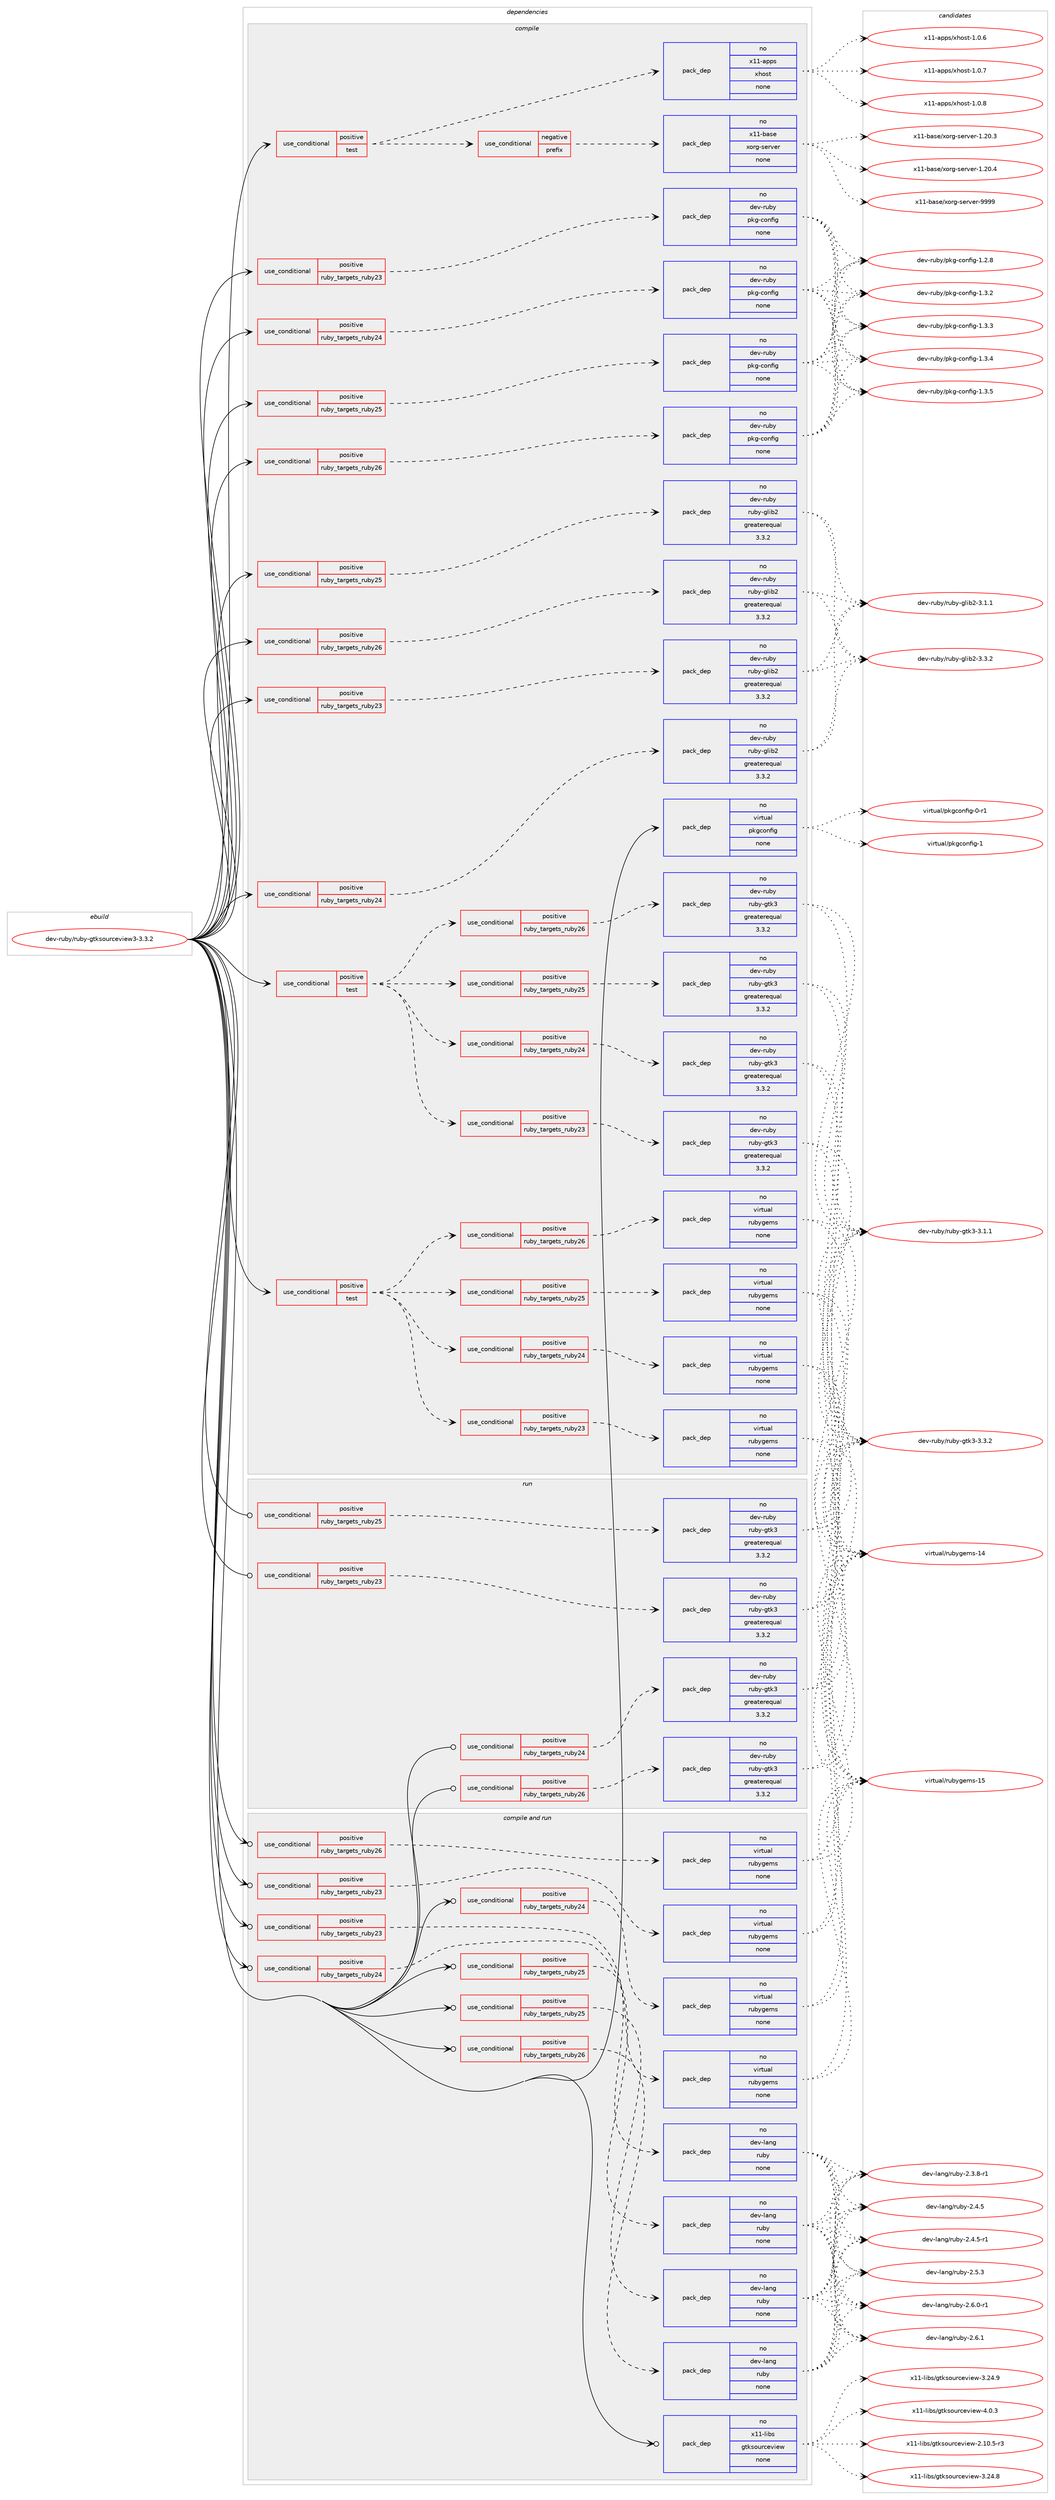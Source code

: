 digraph prolog {

# *************
# Graph options
# *************

newrank=true;
concentrate=true;
compound=true;
graph [rankdir=LR,fontname=Helvetica,fontsize=10,ranksep=1.5];#, ranksep=2.5, nodesep=0.2];
edge  [arrowhead=vee];
node  [fontname=Helvetica,fontsize=10];

# **********
# The ebuild
# **********

subgraph cluster_leftcol {
color=gray;
rank=same;
label=<<i>ebuild</i>>;
id [label="dev-ruby/ruby-gtksourceview3-3.3.2", color=red, width=4, href="../dev-ruby/ruby-gtksourceview3-3.3.2.svg"];
}

# ****************
# The dependencies
# ****************

subgraph cluster_midcol {
color=gray;
label=<<i>dependencies</i>>;
subgraph cluster_compile {
fillcolor="#eeeeee";
style=filled;
label=<<i>compile</i>>;
subgraph cond415512 {
dependency1524106 [label=<<TABLE BORDER="0" CELLBORDER="1" CELLSPACING="0" CELLPADDING="4"><TR><TD ROWSPAN="3" CELLPADDING="10">use_conditional</TD></TR><TR><TD>positive</TD></TR><TR><TD>ruby_targets_ruby23</TD></TR></TABLE>>, shape=none, color=red];
subgraph pack1085088 {
dependency1524107 [label=<<TABLE BORDER="0" CELLBORDER="1" CELLSPACING="0" CELLPADDING="4" WIDTH="220"><TR><TD ROWSPAN="6" CELLPADDING="30">pack_dep</TD></TR><TR><TD WIDTH="110">no</TD></TR><TR><TD>dev-ruby</TD></TR><TR><TD>pkg-config</TD></TR><TR><TD>none</TD></TR><TR><TD></TD></TR></TABLE>>, shape=none, color=blue];
}
dependency1524106:e -> dependency1524107:w [weight=20,style="dashed",arrowhead="vee"];
}
id:e -> dependency1524106:w [weight=20,style="solid",arrowhead="vee"];
subgraph cond415513 {
dependency1524108 [label=<<TABLE BORDER="0" CELLBORDER="1" CELLSPACING="0" CELLPADDING="4"><TR><TD ROWSPAN="3" CELLPADDING="10">use_conditional</TD></TR><TR><TD>positive</TD></TR><TR><TD>ruby_targets_ruby23</TD></TR></TABLE>>, shape=none, color=red];
subgraph pack1085089 {
dependency1524109 [label=<<TABLE BORDER="0" CELLBORDER="1" CELLSPACING="0" CELLPADDING="4" WIDTH="220"><TR><TD ROWSPAN="6" CELLPADDING="30">pack_dep</TD></TR><TR><TD WIDTH="110">no</TD></TR><TR><TD>dev-ruby</TD></TR><TR><TD>ruby-glib2</TD></TR><TR><TD>greaterequal</TD></TR><TR><TD>3.3.2</TD></TR></TABLE>>, shape=none, color=blue];
}
dependency1524108:e -> dependency1524109:w [weight=20,style="dashed",arrowhead="vee"];
}
id:e -> dependency1524108:w [weight=20,style="solid",arrowhead="vee"];
subgraph cond415514 {
dependency1524110 [label=<<TABLE BORDER="0" CELLBORDER="1" CELLSPACING="0" CELLPADDING="4"><TR><TD ROWSPAN="3" CELLPADDING="10">use_conditional</TD></TR><TR><TD>positive</TD></TR><TR><TD>ruby_targets_ruby24</TD></TR></TABLE>>, shape=none, color=red];
subgraph pack1085090 {
dependency1524111 [label=<<TABLE BORDER="0" CELLBORDER="1" CELLSPACING="0" CELLPADDING="4" WIDTH="220"><TR><TD ROWSPAN="6" CELLPADDING="30">pack_dep</TD></TR><TR><TD WIDTH="110">no</TD></TR><TR><TD>dev-ruby</TD></TR><TR><TD>pkg-config</TD></TR><TR><TD>none</TD></TR><TR><TD></TD></TR></TABLE>>, shape=none, color=blue];
}
dependency1524110:e -> dependency1524111:w [weight=20,style="dashed",arrowhead="vee"];
}
id:e -> dependency1524110:w [weight=20,style="solid",arrowhead="vee"];
subgraph cond415515 {
dependency1524112 [label=<<TABLE BORDER="0" CELLBORDER="1" CELLSPACING="0" CELLPADDING="4"><TR><TD ROWSPAN="3" CELLPADDING="10">use_conditional</TD></TR><TR><TD>positive</TD></TR><TR><TD>ruby_targets_ruby24</TD></TR></TABLE>>, shape=none, color=red];
subgraph pack1085091 {
dependency1524113 [label=<<TABLE BORDER="0" CELLBORDER="1" CELLSPACING="0" CELLPADDING="4" WIDTH="220"><TR><TD ROWSPAN="6" CELLPADDING="30">pack_dep</TD></TR><TR><TD WIDTH="110">no</TD></TR><TR><TD>dev-ruby</TD></TR><TR><TD>ruby-glib2</TD></TR><TR><TD>greaterequal</TD></TR><TR><TD>3.3.2</TD></TR></TABLE>>, shape=none, color=blue];
}
dependency1524112:e -> dependency1524113:w [weight=20,style="dashed",arrowhead="vee"];
}
id:e -> dependency1524112:w [weight=20,style="solid",arrowhead="vee"];
subgraph cond415516 {
dependency1524114 [label=<<TABLE BORDER="0" CELLBORDER="1" CELLSPACING="0" CELLPADDING="4"><TR><TD ROWSPAN="3" CELLPADDING="10">use_conditional</TD></TR><TR><TD>positive</TD></TR><TR><TD>ruby_targets_ruby25</TD></TR></TABLE>>, shape=none, color=red];
subgraph pack1085092 {
dependency1524115 [label=<<TABLE BORDER="0" CELLBORDER="1" CELLSPACING="0" CELLPADDING="4" WIDTH="220"><TR><TD ROWSPAN="6" CELLPADDING="30">pack_dep</TD></TR><TR><TD WIDTH="110">no</TD></TR><TR><TD>dev-ruby</TD></TR><TR><TD>pkg-config</TD></TR><TR><TD>none</TD></TR><TR><TD></TD></TR></TABLE>>, shape=none, color=blue];
}
dependency1524114:e -> dependency1524115:w [weight=20,style="dashed",arrowhead="vee"];
}
id:e -> dependency1524114:w [weight=20,style="solid",arrowhead="vee"];
subgraph cond415517 {
dependency1524116 [label=<<TABLE BORDER="0" CELLBORDER="1" CELLSPACING="0" CELLPADDING="4"><TR><TD ROWSPAN="3" CELLPADDING="10">use_conditional</TD></TR><TR><TD>positive</TD></TR><TR><TD>ruby_targets_ruby25</TD></TR></TABLE>>, shape=none, color=red];
subgraph pack1085093 {
dependency1524117 [label=<<TABLE BORDER="0" CELLBORDER="1" CELLSPACING="0" CELLPADDING="4" WIDTH="220"><TR><TD ROWSPAN="6" CELLPADDING="30">pack_dep</TD></TR><TR><TD WIDTH="110">no</TD></TR><TR><TD>dev-ruby</TD></TR><TR><TD>ruby-glib2</TD></TR><TR><TD>greaterequal</TD></TR><TR><TD>3.3.2</TD></TR></TABLE>>, shape=none, color=blue];
}
dependency1524116:e -> dependency1524117:w [weight=20,style="dashed",arrowhead="vee"];
}
id:e -> dependency1524116:w [weight=20,style="solid",arrowhead="vee"];
subgraph cond415518 {
dependency1524118 [label=<<TABLE BORDER="0" CELLBORDER="1" CELLSPACING="0" CELLPADDING="4"><TR><TD ROWSPAN="3" CELLPADDING="10">use_conditional</TD></TR><TR><TD>positive</TD></TR><TR><TD>ruby_targets_ruby26</TD></TR></TABLE>>, shape=none, color=red];
subgraph pack1085094 {
dependency1524119 [label=<<TABLE BORDER="0" CELLBORDER="1" CELLSPACING="0" CELLPADDING="4" WIDTH="220"><TR><TD ROWSPAN="6" CELLPADDING="30">pack_dep</TD></TR><TR><TD WIDTH="110">no</TD></TR><TR><TD>dev-ruby</TD></TR><TR><TD>pkg-config</TD></TR><TR><TD>none</TD></TR><TR><TD></TD></TR></TABLE>>, shape=none, color=blue];
}
dependency1524118:e -> dependency1524119:w [weight=20,style="dashed",arrowhead="vee"];
}
id:e -> dependency1524118:w [weight=20,style="solid",arrowhead="vee"];
subgraph cond415519 {
dependency1524120 [label=<<TABLE BORDER="0" CELLBORDER="1" CELLSPACING="0" CELLPADDING="4"><TR><TD ROWSPAN="3" CELLPADDING="10">use_conditional</TD></TR><TR><TD>positive</TD></TR><TR><TD>ruby_targets_ruby26</TD></TR></TABLE>>, shape=none, color=red];
subgraph pack1085095 {
dependency1524121 [label=<<TABLE BORDER="0" CELLBORDER="1" CELLSPACING="0" CELLPADDING="4" WIDTH="220"><TR><TD ROWSPAN="6" CELLPADDING="30">pack_dep</TD></TR><TR><TD WIDTH="110">no</TD></TR><TR><TD>dev-ruby</TD></TR><TR><TD>ruby-glib2</TD></TR><TR><TD>greaterequal</TD></TR><TR><TD>3.3.2</TD></TR></TABLE>>, shape=none, color=blue];
}
dependency1524120:e -> dependency1524121:w [weight=20,style="dashed",arrowhead="vee"];
}
id:e -> dependency1524120:w [weight=20,style="solid",arrowhead="vee"];
subgraph cond415520 {
dependency1524122 [label=<<TABLE BORDER="0" CELLBORDER="1" CELLSPACING="0" CELLPADDING="4"><TR><TD ROWSPAN="3" CELLPADDING="10">use_conditional</TD></TR><TR><TD>positive</TD></TR><TR><TD>test</TD></TR></TABLE>>, shape=none, color=red];
subgraph cond415521 {
dependency1524123 [label=<<TABLE BORDER="0" CELLBORDER="1" CELLSPACING="0" CELLPADDING="4"><TR><TD ROWSPAN="3" CELLPADDING="10">use_conditional</TD></TR><TR><TD>negative</TD></TR><TR><TD>prefix</TD></TR></TABLE>>, shape=none, color=red];
subgraph pack1085096 {
dependency1524124 [label=<<TABLE BORDER="0" CELLBORDER="1" CELLSPACING="0" CELLPADDING="4" WIDTH="220"><TR><TD ROWSPAN="6" CELLPADDING="30">pack_dep</TD></TR><TR><TD WIDTH="110">no</TD></TR><TR><TD>x11-base</TD></TR><TR><TD>xorg-server</TD></TR><TR><TD>none</TD></TR><TR><TD></TD></TR></TABLE>>, shape=none, color=blue];
}
dependency1524123:e -> dependency1524124:w [weight=20,style="dashed",arrowhead="vee"];
}
dependency1524122:e -> dependency1524123:w [weight=20,style="dashed",arrowhead="vee"];
subgraph pack1085097 {
dependency1524125 [label=<<TABLE BORDER="0" CELLBORDER="1" CELLSPACING="0" CELLPADDING="4" WIDTH="220"><TR><TD ROWSPAN="6" CELLPADDING="30">pack_dep</TD></TR><TR><TD WIDTH="110">no</TD></TR><TR><TD>x11-apps</TD></TR><TR><TD>xhost</TD></TR><TR><TD>none</TD></TR><TR><TD></TD></TR></TABLE>>, shape=none, color=blue];
}
dependency1524122:e -> dependency1524125:w [weight=20,style="dashed",arrowhead="vee"];
}
id:e -> dependency1524122:w [weight=20,style="solid",arrowhead="vee"];
subgraph cond415522 {
dependency1524126 [label=<<TABLE BORDER="0" CELLBORDER="1" CELLSPACING="0" CELLPADDING="4"><TR><TD ROWSPAN="3" CELLPADDING="10">use_conditional</TD></TR><TR><TD>positive</TD></TR><TR><TD>test</TD></TR></TABLE>>, shape=none, color=red];
subgraph cond415523 {
dependency1524127 [label=<<TABLE BORDER="0" CELLBORDER="1" CELLSPACING="0" CELLPADDING="4"><TR><TD ROWSPAN="3" CELLPADDING="10">use_conditional</TD></TR><TR><TD>positive</TD></TR><TR><TD>ruby_targets_ruby23</TD></TR></TABLE>>, shape=none, color=red];
subgraph pack1085098 {
dependency1524128 [label=<<TABLE BORDER="0" CELLBORDER="1" CELLSPACING="0" CELLPADDING="4" WIDTH="220"><TR><TD ROWSPAN="6" CELLPADDING="30">pack_dep</TD></TR><TR><TD WIDTH="110">no</TD></TR><TR><TD>dev-ruby</TD></TR><TR><TD>ruby-gtk3</TD></TR><TR><TD>greaterequal</TD></TR><TR><TD>3.3.2</TD></TR></TABLE>>, shape=none, color=blue];
}
dependency1524127:e -> dependency1524128:w [weight=20,style="dashed",arrowhead="vee"];
}
dependency1524126:e -> dependency1524127:w [weight=20,style="dashed",arrowhead="vee"];
subgraph cond415524 {
dependency1524129 [label=<<TABLE BORDER="0" CELLBORDER="1" CELLSPACING="0" CELLPADDING="4"><TR><TD ROWSPAN="3" CELLPADDING="10">use_conditional</TD></TR><TR><TD>positive</TD></TR><TR><TD>ruby_targets_ruby24</TD></TR></TABLE>>, shape=none, color=red];
subgraph pack1085099 {
dependency1524130 [label=<<TABLE BORDER="0" CELLBORDER="1" CELLSPACING="0" CELLPADDING="4" WIDTH="220"><TR><TD ROWSPAN="6" CELLPADDING="30">pack_dep</TD></TR><TR><TD WIDTH="110">no</TD></TR><TR><TD>dev-ruby</TD></TR><TR><TD>ruby-gtk3</TD></TR><TR><TD>greaterequal</TD></TR><TR><TD>3.3.2</TD></TR></TABLE>>, shape=none, color=blue];
}
dependency1524129:e -> dependency1524130:w [weight=20,style="dashed",arrowhead="vee"];
}
dependency1524126:e -> dependency1524129:w [weight=20,style="dashed",arrowhead="vee"];
subgraph cond415525 {
dependency1524131 [label=<<TABLE BORDER="0" CELLBORDER="1" CELLSPACING="0" CELLPADDING="4"><TR><TD ROWSPAN="3" CELLPADDING="10">use_conditional</TD></TR><TR><TD>positive</TD></TR><TR><TD>ruby_targets_ruby25</TD></TR></TABLE>>, shape=none, color=red];
subgraph pack1085100 {
dependency1524132 [label=<<TABLE BORDER="0" CELLBORDER="1" CELLSPACING="0" CELLPADDING="4" WIDTH="220"><TR><TD ROWSPAN="6" CELLPADDING="30">pack_dep</TD></TR><TR><TD WIDTH="110">no</TD></TR><TR><TD>dev-ruby</TD></TR><TR><TD>ruby-gtk3</TD></TR><TR><TD>greaterequal</TD></TR><TR><TD>3.3.2</TD></TR></TABLE>>, shape=none, color=blue];
}
dependency1524131:e -> dependency1524132:w [weight=20,style="dashed",arrowhead="vee"];
}
dependency1524126:e -> dependency1524131:w [weight=20,style="dashed",arrowhead="vee"];
subgraph cond415526 {
dependency1524133 [label=<<TABLE BORDER="0" CELLBORDER="1" CELLSPACING="0" CELLPADDING="4"><TR><TD ROWSPAN="3" CELLPADDING="10">use_conditional</TD></TR><TR><TD>positive</TD></TR><TR><TD>ruby_targets_ruby26</TD></TR></TABLE>>, shape=none, color=red];
subgraph pack1085101 {
dependency1524134 [label=<<TABLE BORDER="0" CELLBORDER="1" CELLSPACING="0" CELLPADDING="4" WIDTH="220"><TR><TD ROWSPAN="6" CELLPADDING="30">pack_dep</TD></TR><TR><TD WIDTH="110">no</TD></TR><TR><TD>dev-ruby</TD></TR><TR><TD>ruby-gtk3</TD></TR><TR><TD>greaterequal</TD></TR><TR><TD>3.3.2</TD></TR></TABLE>>, shape=none, color=blue];
}
dependency1524133:e -> dependency1524134:w [weight=20,style="dashed",arrowhead="vee"];
}
dependency1524126:e -> dependency1524133:w [weight=20,style="dashed",arrowhead="vee"];
}
id:e -> dependency1524126:w [weight=20,style="solid",arrowhead="vee"];
subgraph cond415527 {
dependency1524135 [label=<<TABLE BORDER="0" CELLBORDER="1" CELLSPACING="0" CELLPADDING="4"><TR><TD ROWSPAN="3" CELLPADDING="10">use_conditional</TD></TR><TR><TD>positive</TD></TR><TR><TD>test</TD></TR></TABLE>>, shape=none, color=red];
subgraph cond415528 {
dependency1524136 [label=<<TABLE BORDER="0" CELLBORDER="1" CELLSPACING="0" CELLPADDING="4"><TR><TD ROWSPAN="3" CELLPADDING="10">use_conditional</TD></TR><TR><TD>positive</TD></TR><TR><TD>ruby_targets_ruby23</TD></TR></TABLE>>, shape=none, color=red];
subgraph pack1085102 {
dependency1524137 [label=<<TABLE BORDER="0" CELLBORDER="1" CELLSPACING="0" CELLPADDING="4" WIDTH="220"><TR><TD ROWSPAN="6" CELLPADDING="30">pack_dep</TD></TR><TR><TD WIDTH="110">no</TD></TR><TR><TD>virtual</TD></TR><TR><TD>rubygems</TD></TR><TR><TD>none</TD></TR><TR><TD></TD></TR></TABLE>>, shape=none, color=blue];
}
dependency1524136:e -> dependency1524137:w [weight=20,style="dashed",arrowhead="vee"];
}
dependency1524135:e -> dependency1524136:w [weight=20,style="dashed",arrowhead="vee"];
subgraph cond415529 {
dependency1524138 [label=<<TABLE BORDER="0" CELLBORDER="1" CELLSPACING="0" CELLPADDING="4"><TR><TD ROWSPAN="3" CELLPADDING="10">use_conditional</TD></TR><TR><TD>positive</TD></TR><TR><TD>ruby_targets_ruby24</TD></TR></TABLE>>, shape=none, color=red];
subgraph pack1085103 {
dependency1524139 [label=<<TABLE BORDER="0" CELLBORDER="1" CELLSPACING="0" CELLPADDING="4" WIDTH="220"><TR><TD ROWSPAN="6" CELLPADDING="30">pack_dep</TD></TR><TR><TD WIDTH="110">no</TD></TR><TR><TD>virtual</TD></TR><TR><TD>rubygems</TD></TR><TR><TD>none</TD></TR><TR><TD></TD></TR></TABLE>>, shape=none, color=blue];
}
dependency1524138:e -> dependency1524139:w [weight=20,style="dashed",arrowhead="vee"];
}
dependency1524135:e -> dependency1524138:w [weight=20,style="dashed",arrowhead="vee"];
subgraph cond415530 {
dependency1524140 [label=<<TABLE BORDER="0" CELLBORDER="1" CELLSPACING="0" CELLPADDING="4"><TR><TD ROWSPAN="3" CELLPADDING="10">use_conditional</TD></TR><TR><TD>positive</TD></TR><TR><TD>ruby_targets_ruby25</TD></TR></TABLE>>, shape=none, color=red];
subgraph pack1085104 {
dependency1524141 [label=<<TABLE BORDER="0" CELLBORDER="1" CELLSPACING="0" CELLPADDING="4" WIDTH="220"><TR><TD ROWSPAN="6" CELLPADDING="30">pack_dep</TD></TR><TR><TD WIDTH="110">no</TD></TR><TR><TD>virtual</TD></TR><TR><TD>rubygems</TD></TR><TR><TD>none</TD></TR><TR><TD></TD></TR></TABLE>>, shape=none, color=blue];
}
dependency1524140:e -> dependency1524141:w [weight=20,style="dashed",arrowhead="vee"];
}
dependency1524135:e -> dependency1524140:w [weight=20,style="dashed",arrowhead="vee"];
subgraph cond415531 {
dependency1524142 [label=<<TABLE BORDER="0" CELLBORDER="1" CELLSPACING="0" CELLPADDING="4"><TR><TD ROWSPAN="3" CELLPADDING="10">use_conditional</TD></TR><TR><TD>positive</TD></TR><TR><TD>ruby_targets_ruby26</TD></TR></TABLE>>, shape=none, color=red];
subgraph pack1085105 {
dependency1524143 [label=<<TABLE BORDER="0" CELLBORDER="1" CELLSPACING="0" CELLPADDING="4" WIDTH="220"><TR><TD ROWSPAN="6" CELLPADDING="30">pack_dep</TD></TR><TR><TD WIDTH="110">no</TD></TR><TR><TD>virtual</TD></TR><TR><TD>rubygems</TD></TR><TR><TD>none</TD></TR><TR><TD></TD></TR></TABLE>>, shape=none, color=blue];
}
dependency1524142:e -> dependency1524143:w [weight=20,style="dashed",arrowhead="vee"];
}
dependency1524135:e -> dependency1524142:w [weight=20,style="dashed",arrowhead="vee"];
}
id:e -> dependency1524135:w [weight=20,style="solid",arrowhead="vee"];
subgraph pack1085106 {
dependency1524144 [label=<<TABLE BORDER="0" CELLBORDER="1" CELLSPACING="0" CELLPADDING="4" WIDTH="220"><TR><TD ROWSPAN="6" CELLPADDING="30">pack_dep</TD></TR><TR><TD WIDTH="110">no</TD></TR><TR><TD>virtual</TD></TR><TR><TD>pkgconfig</TD></TR><TR><TD>none</TD></TR><TR><TD></TD></TR></TABLE>>, shape=none, color=blue];
}
id:e -> dependency1524144:w [weight=20,style="solid",arrowhead="vee"];
}
subgraph cluster_compileandrun {
fillcolor="#eeeeee";
style=filled;
label=<<i>compile and run</i>>;
subgraph cond415532 {
dependency1524145 [label=<<TABLE BORDER="0" CELLBORDER="1" CELLSPACING="0" CELLPADDING="4"><TR><TD ROWSPAN="3" CELLPADDING="10">use_conditional</TD></TR><TR><TD>positive</TD></TR><TR><TD>ruby_targets_ruby23</TD></TR></TABLE>>, shape=none, color=red];
subgraph pack1085107 {
dependency1524146 [label=<<TABLE BORDER="0" CELLBORDER="1" CELLSPACING="0" CELLPADDING="4" WIDTH="220"><TR><TD ROWSPAN="6" CELLPADDING="30">pack_dep</TD></TR><TR><TD WIDTH="110">no</TD></TR><TR><TD>dev-lang</TD></TR><TR><TD>ruby</TD></TR><TR><TD>none</TD></TR><TR><TD></TD></TR></TABLE>>, shape=none, color=blue];
}
dependency1524145:e -> dependency1524146:w [weight=20,style="dashed",arrowhead="vee"];
}
id:e -> dependency1524145:w [weight=20,style="solid",arrowhead="odotvee"];
subgraph cond415533 {
dependency1524147 [label=<<TABLE BORDER="0" CELLBORDER="1" CELLSPACING="0" CELLPADDING="4"><TR><TD ROWSPAN="3" CELLPADDING="10">use_conditional</TD></TR><TR><TD>positive</TD></TR><TR><TD>ruby_targets_ruby23</TD></TR></TABLE>>, shape=none, color=red];
subgraph pack1085108 {
dependency1524148 [label=<<TABLE BORDER="0" CELLBORDER="1" CELLSPACING="0" CELLPADDING="4" WIDTH="220"><TR><TD ROWSPAN="6" CELLPADDING="30">pack_dep</TD></TR><TR><TD WIDTH="110">no</TD></TR><TR><TD>virtual</TD></TR><TR><TD>rubygems</TD></TR><TR><TD>none</TD></TR><TR><TD></TD></TR></TABLE>>, shape=none, color=blue];
}
dependency1524147:e -> dependency1524148:w [weight=20,style="dashed",arrowhead="vee"];
}
id:e -> dependency1524147:w [weight=20,style="solid",arrowhead="odotvee"];
subgraph cond415534 {
dependency1524149 [label=<<TABLE BORDER="0" CELLBORDER="1" CELLSPACING="0" CELLPADDING="4"><TR><TD ROWSPAN="3" CELLPADDING="10">use_conditional</TD></TR><TR><TD>positive</TD></TR><TR><TD>ruby_targets_ruby24</TD></TR></TABLE>>, shape=none, color=red];
subgraph pack1085109 {
dependency1524150 [label=<<TABLE BORDER="0" CELLBORDER="1" CELLSPACING="0" CELLPADDING="4" WIDTH="220"><TR><TD ROWSPAN="6" CELLPADDING="30">pack_dep</TD></TR><TR><TD WIDTH="110">no</TD></TR><TR><TD>dev-lang</TD></TR><TR><TD>ruby</TD></TR><TR><TD>none</TD></TR><TR><TD></TD></TR></TABLE>>, shape=none, color=blue];
}
dependency1524149:e -> dependency1524150:w [weight=20,style="dashed",arrowhead="vee"];
}
id:e -> dependency1524149:w [weight=20,style="solid",arrowhead="odotvee"];
subgraph cond415535 {
dependency1524151 [label=<<TABLE BORDER="0" CELLBORDER="1" CELLSPACING="0" CELLPADDING="4"><TR><TD ROWSPAN="3" CELLPADDING="10">use_conditional</TD></TR><TR><TD>positive</TD></TR><TR><TD>ruby_targets_ruby24</TD></TR></TABLE>>, shape=none, color=red];
subgraph pack1085110 {
dependency1524152 [label=<<TABLE BORDER="0" CELLBORDER="1" CELLSPACING="0" CELLPADDING="4" WIDTH="220"><TR><TD ROWSPAN="6" CELLPADDING="30">pack_dep</TD></TR><TR><TD WIDTH="110">no</TD></TR><TR><TD>virtual</TD></TR><TR><TD>rubygems</TD></TR><TR><TD>none</TD></TR><TR><TD></TD></TR></TABLE>>, shape=none, color=blue];
}
dependency1524151:e -> dependency1524152:w [weight=20,style="dashed",arrowhead="vee"];
}
id:e -> dependency1524151:w [weight=20,style="solid",arrowhead="odotvee"];
subgraph cond415536 {
dependency1524153 [label=<<TABLE BORDER="0" CELLBORDER="1" CELLSPACING="0" CELLPADDING="4"><TR><TD ROWSPAN="3" CELLPADDING="10">use_conditional</TD></TR><TR><TD>positive</TD></TR><TR><TD>ruby_targets_ruby25</TD></TR></TABLE>>, shape=none, color=red];
subgraph pack1085111 {
dependency1524154 [label=<<TABLE BORDER="0" CELLBORDER="1" CELLSPACING="0" CELLPADDING="4" WIDTH="220"><TR><TD ROWSPAN="6" CELLPADDING="30">pack_dep</TD></TR><TR><TD WIDTH="110">no</TD></TR><TR><TD>dev-lang</TD></TR><TR><TD>ruby</TD></TR><TR><TD>none</TD></TR><TR><TD></TD></TR></TABLE>>, shape=none, color=blue];
}
dependency1524153:e -> dependency1524154:w [weight=20,style="dashed",arrowhead="vee"];
}
id:e -> dependency1524153:w [weight=20,style="solid",arrowhead="odotvee"];
subgraph cond415537 {
dependency1524155 [label=<<TABLE BORDER="0" CELLBORDER="1" CELLSPACING="0" CELLPADDING="4"><TR><TD ROWSPAN="3" CELLPADDING="10">use_conditional</TD></TR><TR><TD>positive</TD></TR><TR><TD>ruby_targets_ruby25</TD></TR></TABLE>>, shape=none, color=red];
subgraph pack1085112 {
dependency1524156 [label=<<TABLE BORDER="0" CELLBORDER="1" CELLSPACING="0" CELLPADDING="4" WIDTH="220"><TR><TD ROWSPAN="6" CELLPADDING="30">pack_dep</TD></TR><TR><TD WIDTH="110">no</TD></TR><TR><TD>virtual</TD></TR><TR><TD>rubygems</TD></TR><TR><TD>none</TD></TR><TR><TD></TD></TR></TABLE>>, shape=none, color=blue];
}
dependency1524155:e -> dependency1524156:w [weight=20,style="dashed",arrowhead="vee"];
}
id:e -> dependency1524155:w [weight=20,style="solid",arrowhead="odotvee"];
subgraph cond415538 {
dependency1524157 [label=<<TABLE BORDER="0" CELLBORDER="1" CELLSPACING="0" CELLPADDING="4"><TR><TD ROWSPAN="3" CELLPADDING="10">use_conditional</TD></TR><TR><TD>positive</TD></TR><TR><TD>ruby_targets_ruby26</TD></TR></TABLE>>, shape=none, color=red];
subgraph pack1085113 {
dependency1524158 [label=<<TABLE BORDER="0" CELLBORDER="1" CELLSPACING="0" CELLPADDING="4" WIDTH="220"><TR><TD ROWSPAN="6" CELLPADDING="30">pack_dep</TD></TR><TR><TD WIDTH="110">no</TD></TR><TR><TD>dev-lang</TD></TR><TR><TD>ruby</TD></TR><TR><TD>none</TD></TR><TR><TD></TD></TR></TABLE>>, shape=none, color=blue];
}
dependency1524157:e -> dependency1524158:w [weight=20,style="dashed",arrowhead="vee"];
}
id:e -> dependency1524157:w [weight=20,style="solid",arrowhead="odotvee"];
subgraph cond415539 {
dependency1524159 [label=<<TABLE BORDER="0" CELLBORDER="1" CELLSPACING="0" CELLPADDING="4"><TR><TD ROWSPAN="3" CELLPADDING="10">use_conditional</TD></TR><TR><TD>positive</TD></TR><TR><TD>ruby_targets_ruby26</TD></TR></TABLE>>, shape=none, color=red];
subgraph pack1085114 {
dependency1524160 [label=<<TABLE BORDER="0" CELLBORDER="1" CELLSPACING="0" CELLPADDING="4" WIDTH="220"><TR><TD ROWSPAN="6" CELLPADDING="30">pack_dep</TD></TR><TR><TD WIDTH="110">no</TD></TR><TR><TD>virtual</TD></TR><TR><TD>rubygems</TD></TR><TR><TD>none</TD></TR><TR><TD></TD></TR></TABLE>>, shape=none, color=blue];
}
dependency1524159:e -> dependency1524160:w [weight=20,style="dashed",arrowhead="vee"];
}
id:e -> dependency1524159:w [weight=20,style="solid",arrowhead="odotvee"];
subgraph pack1085115 {
dependency1524161 [label=<<TABLE BORDER="0" CELLBORDER="1" CELLSPACING="0" CELLPADDING="4" WIDTH="220"><TR><TD ROWSPAN="6" CELLPADDING="30">pack_dep</TD></TR><TR><TD WIDTH="110">no</TD></TR><TR><TD>x11-libs</TD></TR><TR><TD>gtksourceview</TD></TR><TR><TD>none</TD></TR><TR><TD></TD></TR></TABLE>>, shape=none, color=blue];
}
id:e -> dependency1524161:w [weight=20,style="solid",arrowhead="odotvee"];
}
subgraph cluster_run {
fillcolor="#eeeeee";
style=filled;
label=<<i>run</i>>;
subgraph cond415540 {
dependency1524162 [label=<<TABLE BORDER="0" CELLBORDER="1" CELLSPACING="0" CELLPADDING="4"><TR><TD ROWSPAN="3" CELLPADDING="10">use_conditional</TD></TR><TR><TD>positive</TD></TR><TR><TD>ruby_targets_ruby23</TD></TR></TABLE>>, shape=none, color=red];
subgraph pack1085116 {
dependency1524163 [label=<<TABLE BORDER="0" CELLBORDER="1" CELLSPACING="0" CELLPADDING="4" WIDTH="220"><TR><TD ROWSPAN="6" CELLPADDING="30">pack_dep</TD></TR><TR><TD WIDTH="110">no</TD></TR><TR><TD>dev-ruby</TD></TR><TR><TD>ruby-gtk3</TD></TR><TR><TD>greaterequal</TD></TR><TR><TD>3.3.2</TD></TR></TABLE>>, shape=none, color=blue];
}
dependency1524162:e -> dependency1524163:w [weight=20,style="dashed",arrowhead="vee"];
}
id:e -> dependency1524162:w [weight=20,style="solid",arrowhead="odot"];
subgraph cond415541 {
dependency1524164 [label=<<TABLE BORDER="0" CELLBORDER="1" CELLSPACING="0" CELLPADDING="4"><TR><TD ROWSPAN="3" CELLPADDING="10">use_conditional</TD></TR><TR><TD>positive</TD></TR><TR><TD>ruby_targets_ruby24</TD></TR></TABLE>>, shape=none, color=red];
subgraph pack1085117 {
dependency1524165 [label=<<TABLE BORDER="0" CELLBORDER="1" CELLSPACING="0" CELLPADDING="4" WIDTH="220"><TR><TD ROWSPAN="6" CELLPADDING="30">pack_dep</TD></TR><TR><TD WIDTH="110">no</TD></TR><TR><TD>dev-ruby</TD></TR><TR><TD>ruby-gtk3</TD></TR><TR><TD>greaterequal</TD></TR><TR><TD>3.3.2</TD></TR></TABLE>>, shape=none, color=blue];
}
dependency1524164:e -> dependency1524165:w [weight=20,style="dashed",arrowhead="vee"];
}
id:e -> dependency1524164:w [weight=20,style="solid",arrowhead="odot"];
subgraph cond415542 {
dependency1524166 [label=<<TABLE BORDER="0" CELLBORDER="1" CELLSPACING="0" CELLPADDING="4"><TR><TD ROWSPAN="3" CELLPADDING="10">use_conditional</TD></TR><TR><TD>positive</TD></TR><TR><TD>ruby_targets_ruby25</TD></TR></TABLE>>, shape=none, color=red];
subgraph pack1085118 {
dependency1524167 [label=<<TABLE BORDER="0" CELLBORDER="1" CELLSPACING="0" CELLPADDING="4" WIDTH="220"><TR><TD ROWSPAN="6" CELLPADDING="30">pack_dep</TD></TR><TR><TD WIDTH="110">no</TD></TR><TR><TD>dev-ruby</TD></TR><TR><TD>ruby-gtk3</TD></TR><TR><TD>greaterequal</TD></TR><TR><TD>3.3.2</TD></TR></TABLE>>, shape=none, color=blue];
}
dependency1524166:e -> dependency1524167:w [weight=20,style="dashed",arrowhead="vee"];
}
id:e -> dependency1524166:w [weight=20,style="solid",arrowhead="odot"];
subgraph cond415543 {
dependency1524168 [label=<<TABLE BORDER="0" CELLBORDER="1" CELLSPACING="0" CELLPADDING="4"><TR><TD ROWSPAN="3" CELLPADDING="10">use_conditional</TD></TR><TR><TD>positive</TD></TR><TR><TD>ruby_targets_ruby26</TD></TR></TABLE>>, shape=none, color=red];
subgraph pack1085119 {
dependency1524169 [label=<<TABLE BORDER="0" CELLBORDER="1" CELLSPACING="0" CELLPADDING="4" WIDTH="220"><TR><TD ROWSPAN="6" CELLPADDING="30">pack_dep</TD></TR><TR><TD WIDTH="110">no</TD></TR><TR><TD>dev-ruby</TD></TR><TR><TD>ruby-gtk3</TD></TR><TR><TD>greaterequal</TD></TR><TR><TD>3.3.2</TD></TR></TABLE>>, shape=none, color=blue];
}
dependency1524168:e -> dependency1524169:w [weight=20,style="dashed",arrowhead="vee"];
}
id:e -> dependency1524168:w [weight=20,style="solid",arrowhead="odot"];
}
}

# **************
# The candidates
# **************

subgraph cluster_choices {
rank=same;
color=gray;
label=<<i>candidates</i>>;

subgraph choice1085088 {
color=black;
nodesep=1;
choice1001011184511411798121471121071034599111110102105103454946504656 [label="dev-ruby/pkg-config-1.2.8", color=red, width=4,href="../dev-ruby/pkg-config-1.2.8.svg"];
choice1001011184511411798121471121071034599111110102105103454946514650 [label="dev-ruby/pkg-config-1.3.2", color=red, width=4,href="../dev-ruby/pkg-config-1.3.2.svg"];
choice1001011184511411798121471121071034599111110102105103454946514651 [label="dev-ruby/pkg-config-1.3.3", color=red, width=4,href="../dev-ruby/pkg-config-1.3.3.svg"];
choice1001011184511411798121471121071034599111110102105103454946514652 [label="dev-ruby/pkg-config-1.3.4", color=red, width=4,href="../dev-ruby/pkg-config-1.3.4.svg"];
choice1001011184511411798121471121071034599111110102105103454946514653 [label="dev-ruby/pkg-config-1.3.5", color=red, width=4,href="../dev-ruby/pkg-config-1.3.5.svg"];
dependency1524107:e -> choice1001011184511411798121471121071034599111110102105103454946504656:w [style=dotted,weight="100"];
dependency1524107:e -> choice1001011184511411798121471121071034599111110102105103454946514650:w [style=dotted,weight="100"];
dependency1524107:e -> choice1001011184511411798121471121071034599111110102105103454946514651:w [style=dotted,weight="100"];
dependency1524107:e -> choice1001011184511411798121471121071034599111110102105103454946514652:w [style=dotted,weight="100"];
dependency1524107:e -> choice1001011184511411798121471121071034599111110102105103454946514653:w [style=dotted,weight="100"];
}
subgraph choice1085089 {
color=black;
nodesep=1;
choice10010111845114117981214711411798121451031081059850455146494649 [label="dev-ruby/ruby-glib2-3.1.1", color=red, width=4,href="../dev-ruby/ruby-glib2-3.1.1.svg"];
choice10010111845114117981214711411798121451031081059850455146514650 [label="dev-ruby/ruby-glib2-3.3.2", color=red, width=4,href="../dev-ruby/ruby-glib2-3.3.2.svg"];
dependency1524109:e -> choice10010111845114117981214711411798121451031081059850455146494649:w [style=dotted,weight="100"];
dependency1524109:e -> choice10010111845114117981214711411798121451031081059850455146514650:w [style=dotted,weight="100"];
}
subgraph choice1085090 {
color=black;
nodesep=1;
choice1001011184511411798121471121071034599111110102105103454946504656 [label="dev-ruby/pkg-config-1.2.8", color=red, width=4,href="../dev-ruby/pkg-config-1.2.8.svg"];
choice1001011184511411798121471121071034599111110102105103454946514650 [label="dev-ruby/pkg-config-1.3.2", color=red, width=4,href="../dev-ruby/pkg-config-1.3.2.svg"];
choice1001011184511411798121471121071034599111110102105103454946514651 [label="dev-ruby/pkg-config-1.3.3", color=red, width=4,href="../dev-ruby/pkg-config-1.3.3.svg"];
choice1001011184511411798121471121071034599111110102105103454946514652 [label="dev-ruby/pkg-config-1.3.4", color=red, width=4,href="../dev-ruby/pkg-config-1.3.4.svg"];
choice1001011184511411798121471121071034599111110102105103454946514653 [label="dev-ruby/pkg-config-1.3.5", color=red, width=4,href="../dev-ruby/pkg-config-1.3.5.svg"];
dependency1524111:e -> choice1001011184511411798121471121071034599111110102105103454946504656:w [style=dotted,weight="100"];
dependency1524111:e -> choice1001011184511411798121471121071034599111110102105103454946514650:w [style=dotted,weight="100"];
dependency1524111:e -> choice1001011184511411798121471121071034599111110102105103454946514651:w [style=dotted,weight="100"];
dependency1524111:e -> choice1001011184511411798121471121071034599111110102105103454946514652:w [style=dotted,weight="100"];
dependency1524111:e -> choice1001011184511411798121471121071034599111110102105103454946514653:w [style=dotted,weight="100"];
}
subgraph choice1085091 {
color=black;
nodesep=1;
choice10010111845114117981214711411798121451031081059850455146494649 [label="dev-ruby/ruby-glib2-3.1.1", color=red, width=4,href="../dev-ruby/ruby-glib2-3.1.1.svg"];
choice10010111845114117981214711411798121451031081059850455146514650 [label="dev-ruby/ruby-glib2-3.3.2", color=red, width=4,href="../dev-ruby/ruby-glib2-3.3.2.svg"];
dependency1524113:e -> choice10010111845114117981214711411798121451031081059850455146494649:w [style=dotted,weight="100"];
dependency1524113:e -> choice10010111845114117981214711411798121451031081059850455146514650:w [style=dotted,weight="100"];
}
subgraph choice1085092 {
color=black;
nodesep=1;
choice1001011184511411798121471121071034599111110102105103454946504656 [label="dev-ruby/pkg-config-1.2.8", color=red, width=4,href="../dev-ruby/pkg-config-1.2.8.svg"];
choice1001011184511411798121471121071034599111110102105103454946514650 [label="dev-ruby/pkg-config-1.3.2", color=red, width=4,href="../dev-ruby/pkg-config-1.3.2.svg"];
choice1001011184511411798121471121071034599111110102105103454946514651 [label="dev-ruby/pkg-config-1.3.3", color=red, width=4,href="../dev-ruby/pkg-config-1.3.3.svg"];
choice1001011184511411798121471121071034599111110102105103454946514652 [label="dev-ruby/pkg-config-1.3.4", color=red, width=4,href="../dev-ruby/pkg-config-1.3.4.svg"];
choice1001011184511411798121471121071034599111110102105103454946514653 [label="dev-ruby/pkg-config-1.3.5", color=red, width=4,href="../dev-ruby/pkg-config-1.3.5.svg"];
dependency1524115:e -> choice1001011184511411798121471121071034599111110102105103454946504656:w [style=dotted,weight="100"];
dependency1524115:e -> choice1001011184511411798121471121071034599111110102105103454946514650:w [style=dotted,weight="100"];
dependency1524115:e -> choice1001011184511411798121471121071034599111110102105103454946514651:w [style=dotted,weight="100"];
dependency1524115:e -> choice1001011184511411798121471121071034599111110102105103454946514652:w [style=dotted,weight="100"];
dependency1524115:e -> choice1001011184511411798121471121071034599111110102105103454946514653:w [style=dotted,weight="100"];
}
subgraph choice1085093 {
color=black;
nodesep=1;
choice10010111845114117981214711411798121451031081059850455146494649 [label="dev-ruby/ruby-glib2-3.1.1", color=red, width=4,href="../dev-ruby/ruby-glib2-3.1.1.svg"];
choice10010111845114117981214711411798121451031081059850455146514650 [label="dev-ruby/ruby-glib2-3.3.2", color=red, width=4,href="../dev-ruby/ruby-glib2-3.3.2.svg"];
dependency1524117:e -> choice10010111845114117981214711411798121451031081059850455146494649:w [style=dotted,weight="100"];
dependency1524117:e -> choice10010111845114117981214711411798121451031081059850455146514650:w [style=dotted,weight="100"];
}
subgraph choice1085094 {
color=black;
nodesep=1;
choice1001011184511411798121471121071034599111110102105103454946504656 [label="dev-ruby/pkg-config-1.2.8", color=red, width=4,href="../dev-ruby/pkg-config-1.2.8.svg"];
choice1001011184511411798121471121071034599111110102105103454946514650 [label="dev-ruby/pkg-config-1.3.2", color=red, width=4,href="../dev-ruby/pkg-config-1.3.2.svg"];
choice1001011184511411798121471121071034599111110102105103454946514651 [label="dev-ruby/pkg-config-1.3.3", color=red, width=4,href="../dev-ruby/pkg-config-1.3.3.svg"];
choice1001011184511411798121471121071034599111110102105103454946514652 [label="dev-ruby/pkg-config-1.3.4", color=red, width=4,href="../dev-ruby/pkg-config-1.3.4.svg"];
choice1001011184511411798121471121071034599111110102105103454946514653 [label="dev-ruby/pkg-config-1.3.5", color=red, width=4,href="../dev-ruby/pkg-config-1.3.5.svg"];
dependency1524119:e -> choice1001011184511411798121471121071034599111110102105103454946504656:w [style=dotted,weight="100"];
dependency1524119:e -> choice1001011184511411798121471121071034599111110102105103454946514650:w [style=dotted,weight="100"];
dependency1524119:e -> choice1001011184511411798121471121071034599111110102105103454946514651:w [style=dotted,weight="100"];
dependency1524119:e -> choice1001011184511411798121471121071034599111110102105103454946514652:w [style=dotted,weight="100"];
dependency1524119:e -> choice1001011184511411798121471121071034599111110102105103454946514653:w [style=dotted,weight="100"];
}
subgraph choice1085095 {
color=black;
nodesep=1;
choice10010111845114117981214711411798121451031081059850455146494649 [label="dev-ruby/ruby-glib2-3.1.1", color=red, width=4,href="../dev-ruby/ruby-glib2-3.1.1.svg"];
choice10010111845114117981214711411798121451031081059850455146514650 [label="dev-ruby/ruby-glib2-3.3.2", color=red, width=4,href="../dev-ruby/ruby-glib2-3.3.2.svg"];
dependency1524121:e -> choice10010111845114117981214711411798121451031081059850455146494649:w [style=dotted,weight="100"];
dependency1524121:e -> choice10010111845114117981214711411798121451031081059850455146514650:w [style=dotted,weight="100"];
}
subgraph choice1085096 {
color=black;
nodesep=1;
choice1204949459897115101471201111141034511510111411810111445494650484651 [label="x11-base/xorg-server-1.20.3", color=red, width=4,href="../x11-base/xorg-server-1.20.3.svg"];
choice1204949459897115101471201111141034511510111411810111445494650484652 [label="x11-base/xorg-server-1.20.4", color=red, width=4,href="../x11-base/xorg-server-1.20.4.svg"];
choice120494945989711510147120111114103451151011141181011144557575757 [label="x11-base/xorg-server-9999", color=red, width=4,href="../x11-base/xorg-server-9999.svg"];
dependency1524124:e -> choice1204949459897115101471201111141034511510111411810111445494650484651:w [style=dotted,weight="100"];
dependency1524124:e -> choice1204949459897115101471201111141034511510111411810111445494650484652:w [style=dotted,weight="100"];
dependency1524124:e -> choice120494945989711510147120111114103451151011141181011144557575757:w [style=dotted,weight="100"];
}
subgraph choice1085097 {
color=black;
nodesep=1;
choice1204949459711211211547120104111115116454946484654 [label="x11-apps/xhost-1.0.6", color=red, width=4,href="../x11-apps/xhost-1.0.6.svg"];
choice1204949459711211211547120104111115116454946484655 [label="x11-apps/xhost-1.0.7", color=red, width=4,href="../x11-apps/xhost-1.0.7.svg"];
choice1204949459711211211547120104111115116454946484656 [label="x11-apps/xhost-1.0.8", color=red, width=4,href="../x11-apps/xhost-1.0.8.svg"];
dependency1524125:e -> choice1204949459711211211547120104111115116454946484654:w [style=dotted,weight="100"];
dependency1524125:e -> choice1204949459711211211547120104111115116454946484655:w [style=dotted,weight="100"];
dependency1524125:e -> choice1204949459711211211547120104111115116454946484656:w [style=dotted,weight="100"];
}
subgraph choice1085098 {
color=black;
nodesep=1;
choice100101118451141179812147114117981214510311610751455146494649 [label="dev-ruby/ruby-gtk3-3.1.1", color=red, width=4,href="../dev-ruby/ruby-gtk3-3.1.1.svg"];
choice100101118451141179812147114117981214510311610751455146514650 [label="dev-ruby/ruby-gtk3-3.3.2", color=red, width=4,href="../dev-ruby/ruby-gtk3-3.3.2.svg"];
dependency1524128:e -> choice100101118451141179812147114117981214510311610751455146494649:w [style=dotted,weight="100"];
dependency1524128:e -> choice100101118451141179812147114117981214510311610751455146514650:w [style=dotted,weight="100"];
}
subgraph choice1085099 {
color=black;
nodesep=1;
choice100101118451141179812147114117981214510311610751455146494649 [label="dev-ruby/ruby-gtk3-3.1.1", color=red, width=4,href="../dev-ruby/ruby-gtk3-3.1.1.svg"];
choice100101118451141179812147114117981214510311610751455146514650 [label="dev-ruby/ruby-gtk3-3.3.2", color=red, width=4,href="../dev-ruby/ruby-gtk3-3.3.2.svg"];
dependency1524130:e -> choice100101118451141179812147114117981214510311610751455146494649:w [style=dotted,weight="100"];
dependency1524130:e -> choice100101118451141179812147114117981214510311610751455146514650:w [style=dotted,weight="100"];
}
subgraph choice1085100 {
color=black;
nodesep=1;
choice100101118451141179812147114117981214510311610751455146494649 [label="dev-ruby/ruby-gtk3-3.1.1", color=red, width=4,href="../dev-ruby/ruby-gtk3-3.1.1.svg"];
choice100101118451141179812147114117981214510311610751455146514650 [label="dev-ruby/ruby-gtk3-3.3.2", color=red, width=4,href="../dev-ruby/ruby-gtk3-3.3.2.svg"];
dependency1524132:e -> choice100101118451141179812147114117981214510311610751455146494649:w [style=dotted,weight="100"];
dependency1524132:e -> choice100101118451141179812147114117981214510311610751455146514650:w [style=dotted,weight="100"];
}
subgraph choice1085101 {
color=black;
nodesep=1;
choice100101118451141179812147114117981214510311610751455146494649 [label="dev-ruby/ruby-gtk3-3.1.1", color=red, width=4,href="../dev-ruby/ruby-gtk3-3.1.1.svg"];
choice100101118451141179812147114117981214510311610751455146514650 [label="dev-ruby/ruby-gtk3-3.3.2", color=red, width=4,href="../dev-ruby/ruby-gtk3-3.3.2.svg"];
dependency1524134:e -> choice100101118451141179812147114117981214510311610751455146494649:w [style=dotted,weight="100"];
dependency1524134:e -> choice100101118451141179812147114117981214510311610751455146514650:w [style=dotted,weight="100"];
}
subgraph choice1085102 {
color=black;
nodesep=1;
choice118105114116117971084711411798121103101109115454952 [label="virtual/rubygems-14", color=red, width=4,href="../virtual/rubygems-14.svg"];
choice118105114116117971084711411798121103101109115454953 [label="virtual/rubygems-15", color=red, width=4,href="../virtual/rubygems-15.svg"];
dependency1524137:e -> choice118105114116117971084711411798121103101109115454952:w [style=dotted,weight="100"];
dependency1524137:e -> choice118105114116117971084711411798121103101109115454953:w [style=dotted,weight="100"];
}
subgraph choice1085103 {
color=black;
nodesep=1;
choice118105114116117971084711411798121103101109115454952 [label="virtual/rubygems-14", color=red, width=4,href="../virtual/rubygems-14.svg"];
choice118105114116117971084711411798121103101109115454953 [label="virtual/rubygems-15", color=red, width=4,href="../virtual/rubygems-15.svg"];
dependency1524139:e -> choice118105114116117971084711411798121103101109115454952:w [style=dotted,weight="100"];
dependency1524139:e -> choice118105114116117971084711411798121103101109115454953:w [style=dotted,weight="100"];
}
subgraph choice1085104 {
color=black;
nodesep=1;
choice118105114116117971084711411798121103101109115454952 [label="virtual/rubygems-14", color=red, width=4,href="../virtual/rubygems-14.svg"];
choice118105114116117971084711411798121103101109115454953 [label="virtual/rubygems-15", color=red, width=4,href="../virtual/rubygems-15.svg"];
dependency1524141:e -> choice118105114116117971084711411798121103101109115454952:w [style=dotted,weight="100"];
dependency1524141:e -> choice118105114116117971084711411798121103101109115454953:w [style=dotted,weight="100"];
}
subgraph choice1085105 {
color=black;
nodesep=1;
choice118105114116117971084711411798121103101109115454952 [label="virtual/rubygems-14", color=red, width=4,href="../virtual/rubygems-14.svg"];
choice118105114116117971084711411798121103101109115454953 [label="virtual/rubygems-15", color=red, width=4,href="../virtual/rubygems-15.svg"];
dependency1524143:e -> choice118105114116117971084711411798121103101109115454952:w [style=dotted,weight="100"];
dependency1524143:e -> choice118105114116117971084711411798121103101109115454953:w [style=dotted,weight="100"];
}
subgraph choice1085106 {
color=black;
nodesep=1;
choice11810511411611797108471121071039911111010210510345484511449 [label="virtual/pkgconfig-0-r1", color=red, width=4,href="../virtual/pkgconfig-0-r1.svg"];
choice1181051141161179710847112107103991111101021051034549 [label="virtual/pkgconfig-1", color=red, width=4,href="../virtual/pkgconfig-1.svg"];
dependency1524144:e -> choice11810511411611797108471121071039911111010210510345484511449:w [style=dotted,weight="100"];
dependency1524144:e -> choice1181051141161179710847112107103991111101021051034549:w [style=dotted,weight="100"];
}
subgraph choice1085107 {
color=black;
nodesep=1;
choice100101118451089711010347114117981214550465146564511449 [label="dev-lang/ruby-2.3.8-r1", color=red, width=4,href="../dev-lang/ruby-2.3.8-r1.svg"];
choice10010111845108971101034711411798121455046524653 [label="dev-lang/ruby-2.4.5", color=red, width=4,href="../dev-lang/ruby-2.4.5.svg"];
choice100101118451089711010347114117981214550465246534511449 [label="dev-lang/ruby-2.4.5-r1", color=red, width=4,href="../dev-lang/ruby-2.4.5-r1.svg"];
choice10010111845108971101034711411798121455046534651 [label="dev-lang/ruby-2.5.3", color=red, width=4,href="../dev-lang/ruby-2.5.3.svg"];
choice100101118451089711010347114117981214550465446484511449 [label="dev-lang/ruby-2.6.0-r1", color=red, width=4,href="../dev-lang/ruby-2.6.0-r1.svg"];
choice10010111845108971101034711411798121455046544649 [label="dev-lang/ruby-2.6.1", color=red, width=4,href="../dev-lang/ruby-2.6.1.svg"];
dependency1524146:e -> choice100101118451089711010347114117981214550465146564511449:w [style=dotted,weight="100"];
dependency1524146:e -> choice10010111845108971101034711411798121455046524653:w [style=dotted,weight="100"];
dependency1524146:e -> choice100101118451089711010347114117981214550465246534511449:w [style=dotted,weight="100"];
dependency1524146:e -> choice10010111845108971101034711411798121455046534651:w [style=dotted,weight="100"];
dependency1524146:e -> choice100101118451089711010347114117981214550465446484511449:w [style=dotted,weight="100"];
dependency1524146:e -> choice10010111845108971101034711411798121455046544649:w [style=dotted,weight="100"];
}
subgraph choice1085108 {
color=black;
nodesep=1;
choice118105114116117971084711411798121103101109115454952 [label="virtual/rubygems-14", color=red, width=4,href="../virtual/rubygems-14.svg"];
choice118105114116117971084711411798121103101109115454953 [label="virtual/rubygems-15", color=red, width=4,href="../virtual/rubygems-15.svg"];
dependency1524148:e -> choice118105114116117971084711411798121103101109115454952:w [style=dotted,weight="100"];
dependency1524148:e -> choice118105114116117971084711411798121103101109115454953:w [style=dotted,weight="100"];
}
subgraph choice1085109 {
color=black;
nodesep=1;
choice100101118451089711010347114117981214550465146564511449 [label="dev-lang/ruby-2.3.8-r1", color=red, width=4,href="../dev-lang/ruby-2.3.8-r1.svg"];
choice10010111845108971101034711411798121455046524653 [label="dev-lang/ruby-2.4.5", color=red, width=4,href="../dev-lang/ruby-2.4.5.svg"];
choice100101118451089711010347114117981214550465246534511449 [label="dev-lang/ruby-2.4.5-r1", color=red, width=4,href="../dev-lang/ruby-2.4.5-r1.svg"];
choice10010111845108971101034711411798121455046534651 [label="dev-lang/ruby-2.5.3", color=red, width=4,href="../dev-lang/ruby-2.5.3.svg"];
choice100101118451089711010347114117981214550465446484511449 [label="dev-lang/ruby-2.6.0-r1", color=red, width=4,href="../dev-lang/ruby-2.6.0-r1.svg"];
choice10010111845108971101034711411798121455046544649 [label="dev-lang/ruby-2.6.1", color=red, width=4,href="../dev-lang/ruby-2.6.1.svg"];
dependency1524150:e -> choice100101118451089711010347114117981214550465146564511449:w [style=dotted,weight="100"];
dependency1524150:e -> choice10010111845108971101034711411798121455046524653:w [style=dotted,weight="100"];
dependency1524150:e -> choice100101118451089711010347114117981214550465246534511449:w [style=dotted,weight="100"];
dependency1524150:e -> choice10010111845108971101034711411798121455046534651:w [style=dotted,weight="100"];
dependency1524150:e -> choice100101118451089711010347114117981214550465446484511449:w [style=dotted,weight="100"];
dependency1524150:e -> choice10010111845108971101034711411798121455046544649:w [style=dotted,weight="100"];
}
subgraph choice1085110 {
color=black;
nodesep=1;
choice118105114116117971084711411798121103101109115454952 [label="virtual/rubygems-14", color=red, width=4,href="../virtual/rubygems-14.svg"];
choice118105114116117971084711411798121103101109115454953 [label="virtual/rubygems-15", color=red, width=4,href="../virtual/rubygems-15.svg"];
dependency1524152:e -> choice118105114116117971084711411798121103101109115454952:w [style=dotted,weight="100"];
dependency1524152:e -> choice118105114116117971084711411798121103101109115454953:w [style=dotted,weight="100"];
}
subgraph choice1085111 {
color=black;
nodesep=1;
choice100101118451089711010347114117981214550465146564511449 [label="dev-lang/ruby-2.3.8-r1", color=red, width=4,href="../dev-lang/ruby-2.3.8-r1.svg"];
choice10010111845108971101034711411798121455046524653 [label="dev-lang/ruby-2.4.5", color=red, width=4,href="../dev-lang/ruby-2.4.5.svg"];
choice100101118451089711010347114117981214550465246534511449 [label="dev-lang/ruby-2.4.5-r1", color=red, width=4,href="../dev-lang/ruby-2.4.5-r1.svg"];
choice10010111845108971101034711411798121455046534651 [label="dev-lang/ruby-2.5.3", color=red, width=4,href="../dev-lang/ruby-2.5.3.svg"];
choice100101118451089711010347114117981214550465446484511449 [label="dev-lang/ruby-2.6.0-r1", color=red, width=4,href="../dev-lang/ruby-2.6.0-r1.svg"];
choice10010111845108971101034711411798121455046544649 [label="dev-lang/ruby-2.6.1", color=red, width=4,href="../dev-lang/ruby-2.6.1.svg"];
dependency1524154:e -> choice100101118451089711010347114117981214550465146564511449:w [style=dotted,weight="100"];
dependency1524154:e -> choice10010111845108971101034711411798121455046524653:w [style=dotted,weight="100"];
dependency1524154:e -> choice100101118451089711010347114117981214550465246534511449:w [style=dotted,weight="100"];
dependency1524154:e -> choice10010111845108971101034711411798121455046534651:w [style=dotted,weight="100"];
dependency1524154:e -> choice100101118451089711010347114117981214550465446484511449:w [style=dotted,weight="100"];
dependency1524154:e -> choice10010111845108971101034711411798121455046544649:w [style=dotted,weight="100"];
}
subgraph choice1085112 {
color=black;
nodesep=1;
choice118105114116117971084711411798121103101109115454952 [label="virtual/rubygems-14", color=red, width=4,href="../virtual/rubygems-14.svg"];
choice118105114116117971084711411798121103101109115454953 [label="virtual/rubygems-15", color=red, width=4,href="../virtual/rubygems-15.svg"];
dependency1524156:e -> choice118105114116117971084711411798121103101109115454952:w [style=dotted,weight="100"];
dependency1524156:e -> choice118105114116117971084711411798121103101109115454953:w [style=dotted,weight="100"];
}
subgraph choice1085113 {
color=black;
nodesep=1;
choice100101118451089711010347114117981214550465146564511449 [label="dev-lang/ruby-2.3.8-r1", color=red, width=4,href="../dev-lang/ruby-2.3.8-r1.svg"];
choice10010111845108971101034711411798121455046524653 [label="dev-lang/ruby-2.4.5", color=red, width=4,href="../dev-lang/ruby-2.4.5.svg"];
choice100101118451089711010347114117981214550465246534511449 [label="dev-lang/ruby-2.4.5-r1", color=red, width=4,href="../dev-lang/ruby-2.4.5-r1.svg"];
choice10010111845108971101034711411798121455046534651 [label="dev-lang/ruby-2.5.3", color=red, width=4,href="../dev-lang/ruby-2.5.3.svg"];
choice100101118451089711010347114117981214550465446484511449 [label="dev-lang/ruby-2.6.0-r1", color=red, width=4,href="../dev-lang/ruby-2.6.0-r1.svg"];
choice10010111845108971101034711411798121455046544649 [label="dev-lang/ruby-2.6.1", color=red, width=4,href="../dev-lang/ruby-2.6.1.svg"];
dependency1524158:e -> choice100101118451089711010347114117981214550465146564511449:w [style=dotted,weight="100"];
dependency1524158:e -> choice10010111845108971101034711411798121455046524653:w [style=dotted,weight="100"];
dependency1524158:e -> choice100101118451089711010347114117981214550465246534511449:w [style=dotted,weight="100"];
dependency1524158:e -> choice10010111845108971101034711411798121455046534651:w [style=dotted,weight="100"];
dependency1524158:e -> choice100101118451089711010347114117981214550465446484511449:w [style=dotted,weight="100"];
dependency1524158:e -> choice10010111845108971101034711411798121455046544649:w [style=dotted,weight="100"];
}
subgraph choice1085114 {
color=black;
nodesep=1;
choice118105114116117971084711411798121103101109115454952 [label="virtual/rubygems-14", color=red, width=4,href="../virtual/rubygems-14.svg"];
choice118105114116117971084711411798121103101109115454953 [label="virtual/rubygems-15", color=red, width=4,href="../virtual/rubygems-15.svg"];
dependency1524160:e -> choice118105114116117971084711411798121103101109115454952:w [style=dotted,weight="100"];
dependency1524160:e -> choice118105114116117971084711411798121103101109115454953:w [style=dotted,weight="100"];
}
subgraph choice1085115 {
color=black;
nodesep=1;
choice120494945108105981154710311610711511111711499101118105101119455046494846534511451 [label="x11-libs/gtksourceview-2.10.5-r3", color=red, width=4,href="../x11-libs/gtksourceview-2.10.5-r3.svg"];
choice12049494510810598115471031161071151111171149910111810510111945514650524656 [label="x11-libs/gtksourceview-3.24.8", color=red, width=4,href="../x11-libs/gtksourceview-3.24.8.svg"];
choice12049494510810598115471031161071151111171149910111810510111945514650524657 [label="x11-libs/gtksourceview-3.24.9", color=red, width=4,href="../x11-libs/gtksourceview-3.24.9.svg"];
choice120494945108105981154710311610711511111711499101118105101119455246484651 [label="x11-libs/gtksourceview-4.0.3", color=red, width=4,href="../x11-libs/gtksourceview-4.0.3.svg"];
dependency1524161:e -> choice120494945108105981154710311610711511111711499101118105101119455046494846534511451:w [style=dotted,weight="100"];
dependency1524161:e -> choice12049494510810598115471031161071151111171149910111810510111945514650524656:w [style=dotted,weight="100"];
dependency1524161:e -> choice12049494510810598115471031161071151111171149910111810510111945514650524657:w [style=dotted,weight="100"];
dependency1524161:e -> choice120494945108105981154710311610711511111711499101118105101119455246484651:w [style=dotted,weight="100"];
}
subgraph choice1085116 {
color=black;
nodesep=1;
choice100101118451141179812147114117981214510311610751455146494649 [label="dev-ruby/ruby-gtk3-3.1.1", color=red, width=4,href="../dev-ruby/ruby-gtk3-3.1.1.svg"];
choice100101118451141179812147114117981214510311610751455146514650 [label="dev-ruby/ruby-gtk3-3.3.2", color=red, width=4,href="../dev-ruby/ruby-gtk3-3.3.2.svg"];
dependency1524163:e -> choice100101118451141179812147114117981214510311610751455146494649:w [style=dotted,weight="100"];
dependency1524163:e -> choice100101118451141179812147114117981214510311610751455146514650:w [style=dotted,weight="100"];
}
subgraph choice1085117 {
color=black;
nodesep=1;
choice100101118451141179812147114117981214510311610751455146494649 [label="dev-ruby/ruby-gtk3-3.1.1", color=red, width=4,href="../dev-ruby/ruby-gtk3-3.1.1.svg"];
choice100101118451141179812147114117981214510311610751455146514650 [label="dev-ruby/ruby-gtk3-3.3.2", color=red, width=4,href="../dev-ruby/ruby-gtk3-3.3.2.svg"];
dependency1524165:e -> choice100101118451141179812147114117981214510311610751455146494649:w [style=dotted,weight="100"];
dependency1524165:e -> choice100101118451141179812147114117981214510311610751455146514650:w [style=dotted,weight="100"];
}
subgraph choice1085118 {
color=black;
nodesep=1;
choice100101118451141179812147114117981214510311610751455146494649 [label="dev-ruby/ruby-gtk3-3.1.1", color=red, width=4,href="../dev-ruby/ruby-gtk3-3.1.1.svg"];
choice100101118451141179812147114117981214510311610751455146514650 [label="dev-ruby/ruby-gtk3-3.3.2", color=red, width=4,href="../dev-ruby/ruby-gtk3-3.3.2.svg"];
dependency1524167:e -> choice100101118451141179812147114117981214510311610751455146494649:w [style=dotted,weight="100"];
dependency1524167:e -> choice100101118451141179812147114117981214510311610751455146514650:w [style=dotted,weight="100"];
}
subgraph choice1085119 {
color=black;
nodesep=1;
choice100101118451141179812147114117981214510311610751455146494649 [label="dev-ruby/ruby-gtk3-3.1.1", color=red, width=4,href="../dev-ruby/ruby-gtk3-3.1.1.svg"];
choice100101118451141179812147114117981214510311610751455146514650 [label="dev-ruby/ruby-gtk3-3.3.2", color=red, width=4,href="../dev-ruby/ruby-gtk3-3.3.2.svg"];
dependency1524169:e -> choice100101118451141179812147114117981214510311610751455146494649:w [style=dotted,weight="100"];
dependency1524169:e -> choice100101118451141179812147114117981214510311610751455146514650:w [style=dotted,weight="100"];
}
}

}
